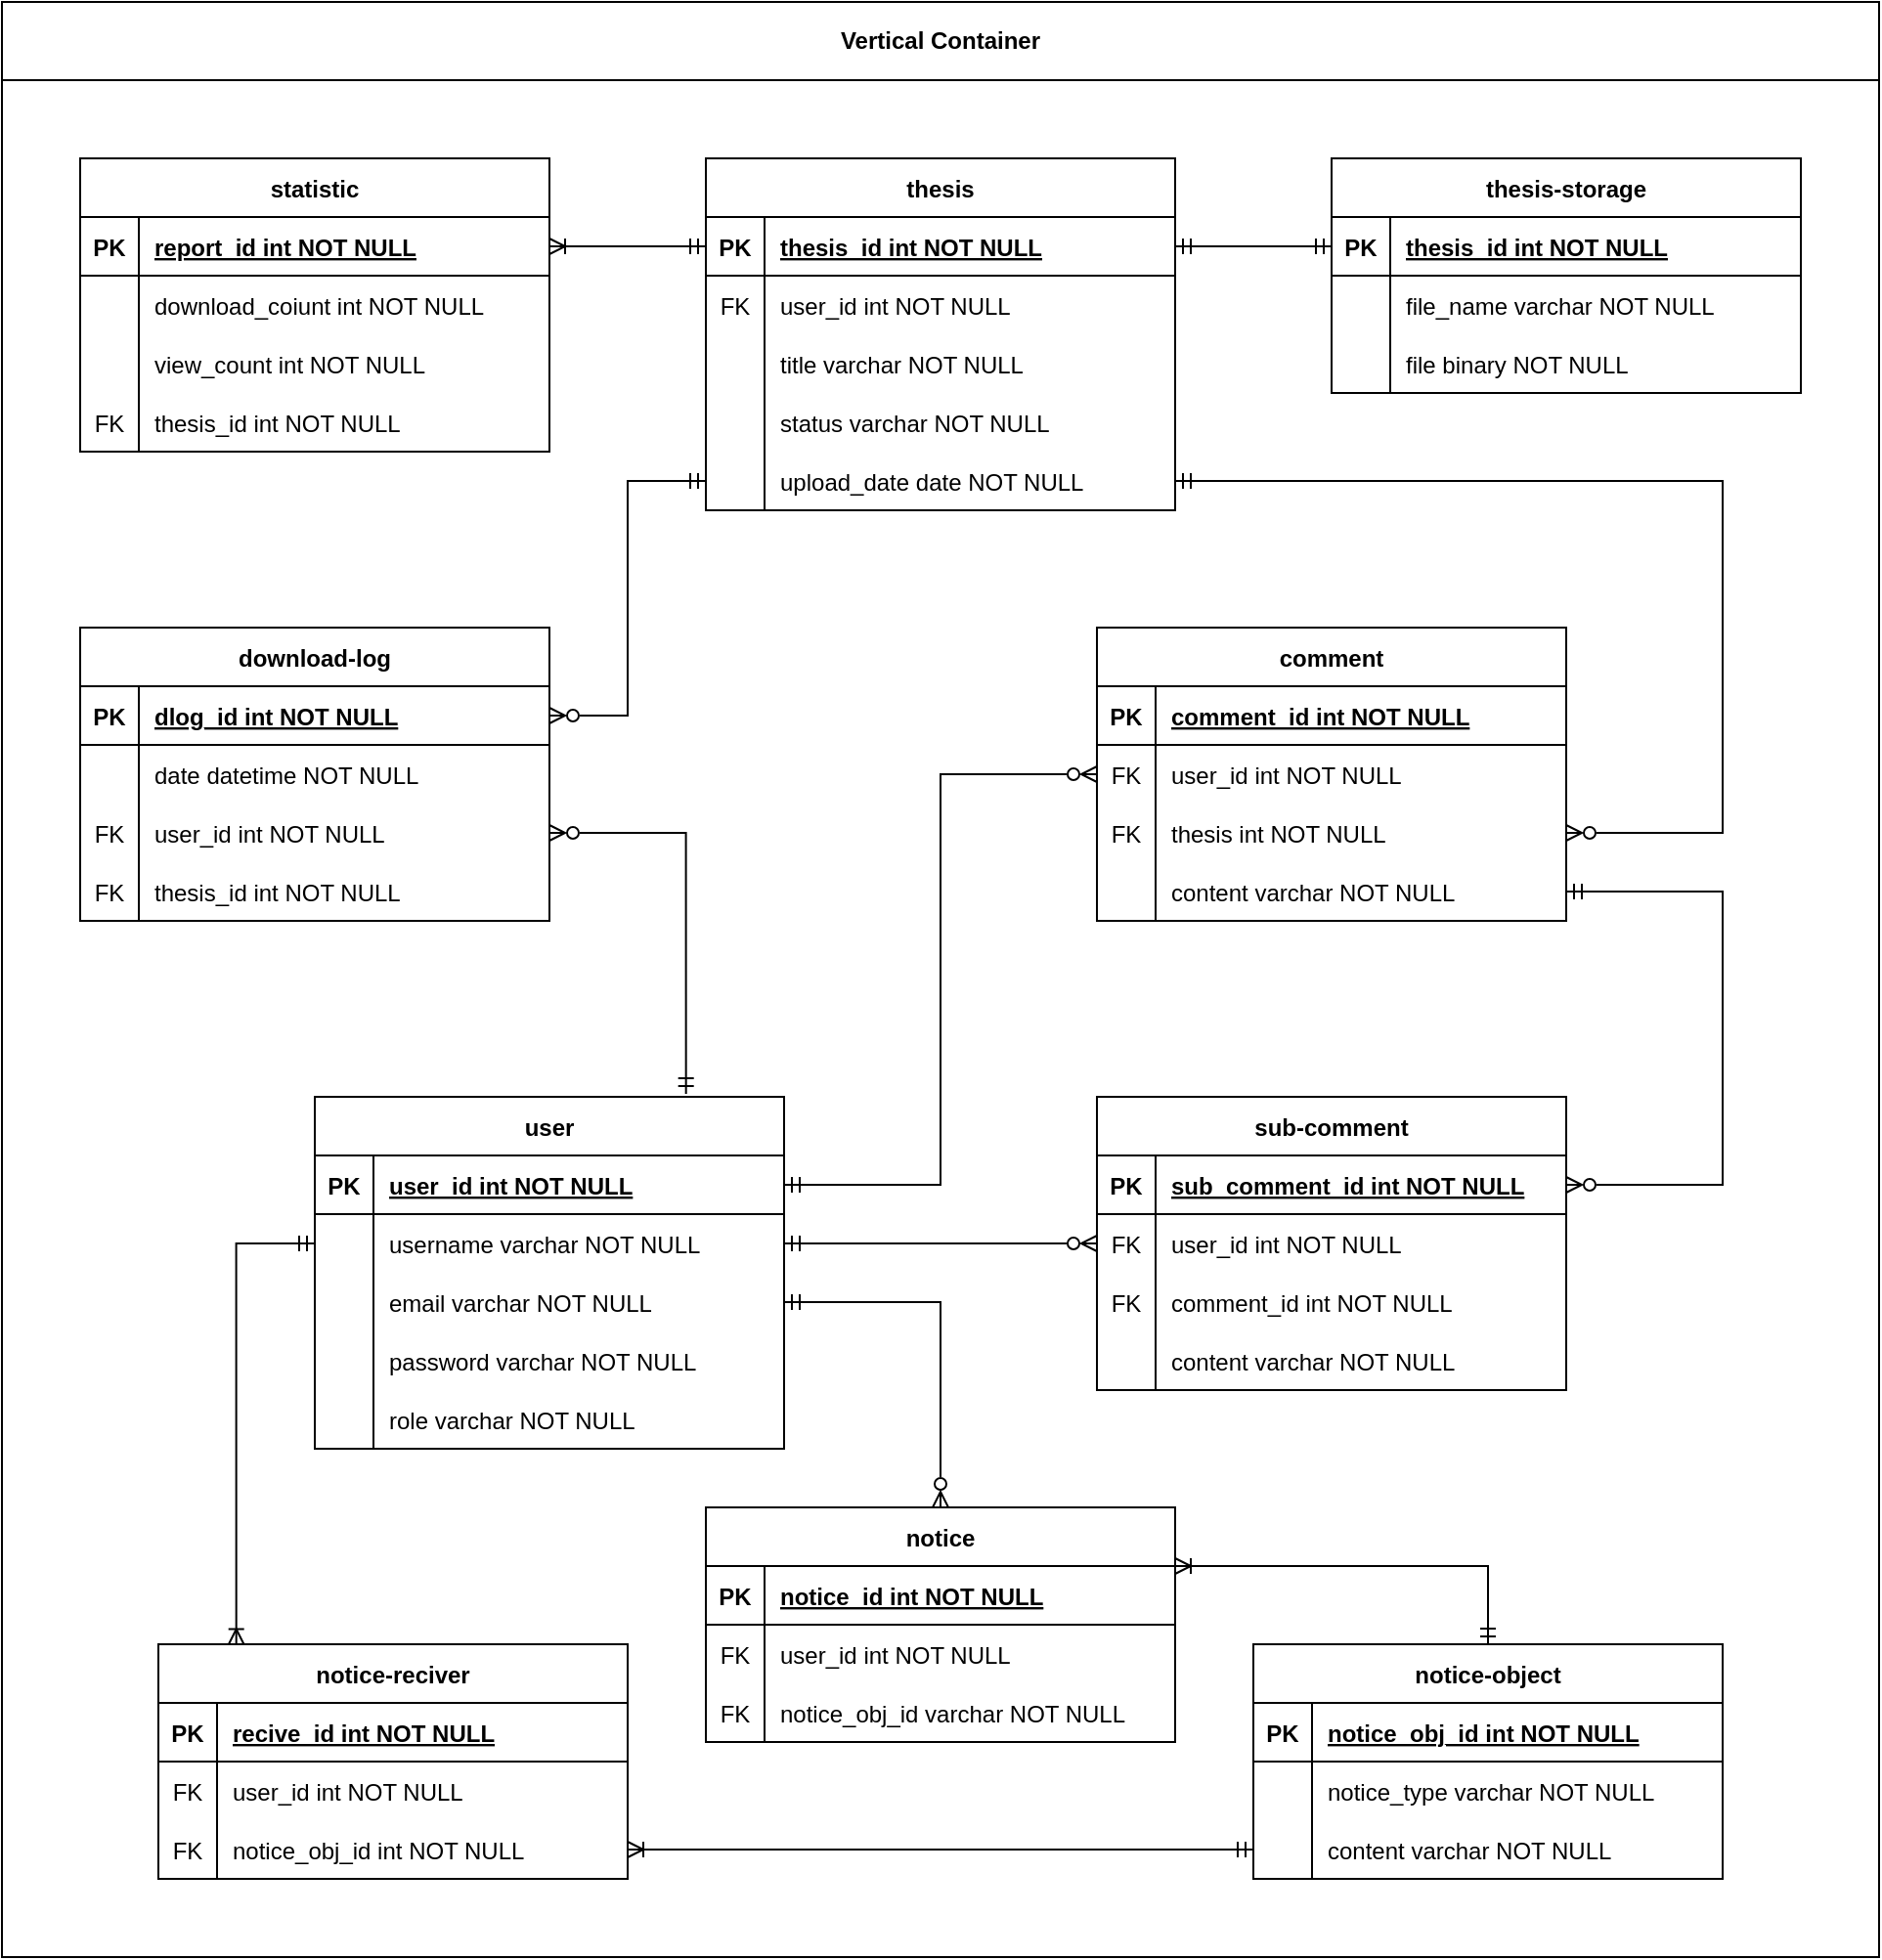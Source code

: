 <mxfile version="28.2.7">
  <diagram id="R2lEEEUBdFMjLlhIrx00" name="Page-1">
    <mxGraphModel dx="1451" dy="671" grid="1" gridSize="10" guides="1" tooltips="1" connect="1" arrows="1" fold="1" page="1" pageScale="1" pageWidth="1169" pageHeight="1654" math="0" shadow="0" extFonts="Permanent Marker^https://fonts.googleapis.com/css?family=Permanent+Marker">
      <root>
        <mxCell id="0" />
        <mxCell id="1" parent="0" />
        <mxCell id="CYHE3dhwyl61IZVsDlgN-144" value="Vertical Container" style="swimlane;whiteSpace=wrap;html=1;startSize=40;" parent="1" vertex="1">
          <mxGeometry x="80" y="40" width="960" height="1000" as="geometry" />
        </mxCell>
        <mxCell id="CYHE3dhwyl61IZVsDlgN-78" value="notice-reciver" style="shape=table;startSize=30;container=1;collapsible=1;childLayout=tableLayout;fixedRows=1;rowLines=0;fontStyle=1;align=center;resizeLast=1;" parent="CYHE3dhwyl61IZVsDlgN-144" vertex="1">
          <mxGeometry x="80.0" y="840" width="240" height="120" as="geometry" />
        </mxCell>
        <mxCell id="CYHE3dhwyl61IZVsDlgN-79" value="" style="shape=partialRectangle;collapsible=0;dropTarget=0;pointerEvents=0;fillColor=none;points=[[0,0.5],[1,0.5]];portConstraint=eastwest;top=0;left=0;right=0;bottom=1;" parent="CYHE3dhwyl61IZVsDlgN-78" vertex="1">
          <mxGeometry y="30" width="240" height="30" as="geometry" />
        </mxCell>
        <mxCell id="CYHE3dhwyl61IZVsDlgN-80" value="PK" style="shape=partialRectangle;overflow=hidden;connectable=0;fillColor=none;top=0;left=0;bottom=0;right=0;fontStyle=1;" parent="CYHE3dhwyl61IZVsDlgN-79" vertex="1">
          <mxGeometry width="30" height="30" as="geometry">
            <mxRectangle width="30" height="30" as="alternateBounds" />
          </mxGeometry>
        </mxCell>
        <mxCell id="CYHE3dhwyl61IZVsDlgN-81" value="recive_id int NOT NULL " style="shape=partialRectangle;overflow=hidden;connectable=0;fillColor=none;top=0;left=0;bottom=0;right=0;align=left;spacingLeft=6;fontStyle=5;" parent="CYHE3dhwyl61IZVsDlgN-79" vertex="1">
          <mxGeometry x="30" width="210" height="30" as="geometry">
            <mxRectangle width="210" height="30" as="alternateBounds" />
          </mxGeometry>
        </mxCell>
        <mxCell id="CYHE3dhwyl61IZVsDlgN-82" value="" style="shape=partialRectangle;collapsible=0;dropTarget=0;pointerEvents=0;fillColor=none;points=[[0,0.5],[1,0.5]];portConstraint=eastwest;top=0;left=0;right=0;bottom=0;" parent="CYHE3dhwyl61IZVsDlgN-78" vertex="1">
          <mxGeometry y="60" width="240" height="30" as="geometry" />
        </mxCell>
        <mxCell id="CYHE3dhwyl61IZVsDlgN-83" value="FK" style="shape=partialRectangle;overflow=hidden;connectable=0;fillColor=none;top=0;left=0;bottom=0;right=0;" parent="CYHE3dhwyl61IZVsDlgN-82" vertex="1">
          <mxGeometry width="30" height="30" as="geometry">
            <mxRectangle width="30" height="30" as="alternateBounds" />
          </mxGeometry>
        </mxCell>
        <mxCell id="CYHE3dhwyl61IZVsDlgN-84" value="user_id int NOT NULL" style="shape=partialRectangle;overflow=hidden;connectable=0;fillColor=none;top=0;left=0;bottom=0;right=0;align=left;spacingLeft=6;" parent="CYHE3dhwyl61IZVsDlgN-82" vertex="1">
          <mxGeometry x="30" width="210" height="30" as="geometry">
            <mxRectangle width="210" height="30" as="alternateBounds" />
          </mxGeometry>
        </mxCell>
        <mxCell id="CYHE3dhwyl61IZVsDlgN-88" value="" style="shape=partialRectangle;collapsible=0;dropTarget=0;pointerEvents=0;fillColor=none;points=[[0,0.5],[1,0.5]];portConstraint=eastwest;top=0;left=0;right=0;bottom=0;" parent="CYHE3dhwyl61IZVsDlgN-78" vertex="1">
          <mxGeometry y="90" width="240" height="30" as="geometry" />
        </mxCell>
        <mxCell id="CYHE3dhwyl61IZVsDlgN-89" value="FK" style="shape=partialRectangle;overflow=hidden;connectable=0;fillColor=none;top=0;left=0;bottom=0;right=0;" parent="CYHE3dhwyl61IZVsDlgN-88" vertex="1">
          <mxGeometry width="30" height="30" as="geometry">
            <mxRectangle width="30" height="30" as="alternateBounds" />
          </mxGeometry>
        </mxCell>
        <mxCell id="CYHE3dhwyl61IZVsDlgN-90" value="notice_obj_id int NOT NULL" style="shape=partialRectangle;overflow=hidden;connectable=0;fillColor=none;top=0;left=0;bottom=0;right=0;align=left;spacingLeft=6;" parent="CYHE3dhwyl61IZVsDlgN-88" vertex="1">
          <mxGeometry x="30" width="210" height="30" as="geometry">
            <mxRectangle width="210" height="30" as="alternateBounds" />
          </mxGeometry>
        </mxCell>
        <mxCell id="CYHE3dhwyl61IZVsDlgN-94" value="notice" style="shape=table;startSize=30;container=1;collapsible=1;childLayout=tableLayout;fixedRows=1;rowLines=0;fontStyle=1;align=center;resizeLast=1;" parent="CYHE3dhwyl61IZVsDlgN-144" vertex="1">
          <mxGeometry x="360" y="770" width="240" height="120" as="geometry" />
        </mxCell>
        <mxCell id="CYHE3dhwyl61IZVsDlgN-95" value="" style="shape=partialRectangle;collapsible=0;dropTarget=0;pointerEvents=0;fillColor=none;points=[[0,0.5],[1,0.5]];portConstraint=eastwest;top=0;left=0;right=0;bottom=1;" parent="CYHE3dhwyl61IZVsDlgN-94" vertex="1">
          <mxGeometry y="30" width="240" height="30" as="geometry" />
        </mxCell>
        <mxCell id="CYHE3dhwyl61IZVsDlgN-96" value="PK" style="shape=partialRectangle;overflow=hidden;connectable=0;fillColor=none;top=0;left=0;bottom=0;right=0;fontStyle=1;" parent="CYHE3dhwyl61IZVsDlgN-95" vertex="1">
          <mxGeometry width="30" height="30" as="geometry">
            <mxRectangle width="30" height="30" as="alternateBounds" />
          </mxGeometry>
        </mxCell>
        <mxCell id="CYHE3dhwyl61IZVsDlgN-97" value="notice_id int NOT NULL " style="shape=partialRectangle;overflow=hidden;connectable=0;fillColor=none;top=0;left=0;bottom=0;right=0;align=left;spacingLeft=6;fontStyle=5;" parent="CYHE3dhwyl61IZVsDlgN-95" vertex="1">
          <mxGeometry x="30" width="210" height="30" as="geometry">
            <mxRectangle width="210" height="30" as="alternateBounds" />
          </mxGeometry>
        </mxCell>
        <mxCell id="CYHE3dhwyl61IZVsDlgN-98" value="" style="shape=partialRectangle;collapsible=0;dropTarget=0;pointerEvents=0;fillColor=none;points=[[0,0.5],[1,0.5]];portConstraint=eastwest;top=0;left=0;right=0;bottom=0;" parent="CYHE3dhwyl61IZVsDlgN-94" vertex="1">
          <mxGeometry y="60" width="240" height="30" as="geometry" />
        </mxCell>
        <mxCell id="CYHE3dhwyl61IZVsDlgN-99" value="FK" style="shape=partialRectangle;overflow=hidden;connectable=0;fillColor=none;top=0;left=0;bottom=0;right=0;" parent="CYHE3dhwyl61IZVsDlgN-98" vertex="1">
          <mxGeometry width="30" height="30" as="geometry">
            <mxRectangle width="30" height="30" as="alternateBounds" />
          </mxGeometry>
        </mxCell>
        <mxCell id="CYHE3dhwyl61IZVsDlgN-100" value="user_id int NOT NULL" style="shape=partialRectangle;overflow=hidden;connectable=0;fillColor=none;top=0;left=0;bottom=0;right=0;align=left;spacingLeft=6;" parent="CYHE3dhwyl61IZVsDlgN-98" vertex="1">
          <mxGeometry x="30" width="210" height="30" as="geometry">
            <mxRectangle width="210" height="30" as="alternateBounds" />
          </mxGeometry>
        </mxCell>
        <mxCell id="CYHE3dhwyl61IZVsDlgN-101" value="" style="shape=partialRectangle;collapsible=0;dropTarget=0;pointerEvents=0;fillColor=none;points=[[0,0.5],[1,0.5]];portConstraint=eastwest;top=0;left=0;right=0;bottom=0;" parent="CYHE3dhwyl61IZVsDlgN-94" vertex="1">
          <mxGeometry y="90" width="240" height="30" as="geometry" />
        </mxCell>
        <mxCell id="CYHE3dhwyl61IZVsDlgN-102" value="FK" style="shape=partialRectangle;overflow=hidden;connectable=0;fillColor=none;top=0;left=0;bottom=0;right=0;" parent="CYHE3dhwyl61IZVsDlgN-101" vertex="1">
          <mxGeometry width="30" height="30" as="geometry">
            <mxRectangle width="30" height="30" as="alternateBounds" />
          </mxGeometry>
        </mxCell>
        <mxCell id="CYHE3dhwyl61IZVsDlgN-103" value="notice_obj_id varchar NOT NULL" style="shape=partialRectangle;overflow=hidden;connectable=0;fillColor=none;top=0;left=0;bottom=0;right=0;align=left;spacingLeft=6;" parent="CYHE3dhwyl61IZVsDlgN-101" vertex="1">
          <mxGeometry x="30" width="210" height="30" as="geometry">
            <mxRectangle width="210" height="30" as="alternateBounds" />
          </mxGeometry>
        </mxCell>
        <mxCell id="CYHE3dhwyl61IZVsDlgN-110" value="notice-object" style="shape=table;startSize=30;container=1;collapsible=1;childLayout=tableLayout;fixedRows=1;rowLines=0;fontStyle=1;align=center;resizeLast=1;" parent="CYHE3dhwyl61IZVsDlgN-144" vertex="1">
          <mxGeometry x="640" y="840" width="240" height="120" as="geometry" />
        </mxCell>
        <mxCell id="CYHE3dhwyl61IZVsDlgN-111" value="" style="shape=partialRectangle;collapsible=0;dropTarget=0;pointerEvents=0;fillColor=none;points=[[0,0.5],[1,0.5]];portConstraint=eastwest;top=0;left=0;right=0;bottom=1;" parent="CYHE3dhwyl61IZVsDlgN-110" vertex="1">
          <mxGeometry y="30" width="240" height="30" as="geometry" />
        </mxCell>
        <mxCell id="CYHE3dhwyl61IZVsDlgN-112" value="PK" style="shape=partialRectangle;overflow=hidden;connectable=0;fillColor=none;top=0;left=0;bottom=0;right=0;fontStyle=1;" parent="CYHE3dhwyl61IZVsDlgN-111" vertex="1">
          <mxGeometry width="30" height="30" as="geometry">
            <mxRectangle width="30" height="30" as="alternateBounds" />
          </mxGeometry>
        </mxCell>
        <mxCell id="CYHE3dhwyl61IZVsDlgN-113" value="notice_obj_id int NOT NULL " style="shape=partialRectangle;overflow=hidden;connectable=0;fillColor=none;top=0;left=0;bottom=0;right=0;align=left;spacingLeft=6;fontStyle=5;" parent="CYHE3dhwyl61IZVsDlgN-111" vertex="1">
          <mxGeometry x="30" width="210" height="30" as="geometry">
            <mxRectangle width="210" height="30" as="alternateBounds" />
          </mxGeometry>
        </mxCell>
        <mxCell id="CYHE3dhwyl61IZVsDlgN-114" value="" style="shape=partialRectangle;collapsible=0;dropTarget=0;pointerEvents=0;fillColor=none;points=[[0,0.5],[1,0.5]];portConstraint=eastwest;top=0;left=0;right=0;bottom=0;" parent="CYHE3dhwyl61IZVsDlgN-110" vertex="1">
          <mxGeometry y="60" width="240" height="30" as="geometry" />
        </mxCell>
        <mxCell id="CYHE3dhwyl61IZVsDlgN-115" value="" style="shape=partialRectangle;overflow=hidden;connectable=0;fillColor=none;top=0;left=0;bottom=0;right=0;" parent="CYHE3dhwyl61IZVsDlgN-114" vertex="1">
          <mxGeometry width="30" height="30" as="geometry">
            <mxRectangle width="30" height="30" as="alternateBounds" />
          </mxGeometry>
        </mxCell>
        <mxCell id="CYHE3dhwyl61IZVsDlgN-116" value="notice_type varchar NOT NULL" style="shape=partialRectangle;overflow=hidden;connectable=0;fillColor=none;top=0;left=0;bottom=0;right=0;align=left;spacingLeft=6;" parent="CYHE3dhwyl61IZVsDlgN-114" vertex="1">
          <mxGeometry x="30" width="210" height="30" as="geometry">
            <mxRectangle width="210" height="30" as="alternateBounds" />
          </mxGeometry>
        </mxCell>
        <mxCell id="CYHE3dhwyl61IZVsDlgN-117" value="" style="shape=partialRectangle;collapsible=0;dropTarget=0;pointerEvents=0;fillColor=none;points=[[0,0.5],[1,0.5]];portConstraint=eastwest;top=0;left=0;right=0;bottom=0;" parent="CYHE3dhwyl61IZVsDlgN-110" vertex="1">
          <mxGeometry y="90" width="240" height="30" as="geometry" />
        </mxCell>
        <mxCell id="CYHE3dhwyl61IZVsDlgN-118" value="" style="shape=partialRectangle;overflow=hidden;connectable=0;fillColor=none;top=0;left=0;bottom=0;right=0;" parent="CYHE3dhwyl61IZVsDlgN-117" vertex="1">
          <mxGeometry width="30" height="30" as="geometry">
            <mxRectangle width="30" height="30" as="alternateBounds" />
          </mxGeometry>
        </mxCell>
        <mxCell id="CYHE3dhwyl61IZVsDlgN-119" value="content varchar NOT NULL" style="shape=partialRectangle;overflow=hidden;connectable=0;fillColor=none;top=0;left=0;bottom=0;right=0;align=left;spacingLeft=6;" parent="CYHE3dhwyl61IZVsDlgN-117" vertex="1">
          <mxGeometry x="30" width="210" height="30" as="geometry">
            <mxRectangle width="210" height="30" as="alternateBounds" />
          </mxGeometry>
        </mxCell>
        <mxCell id="CYHE3dhwyl61IZVsDlgN-180" style="edgeStyle=orthogonalEdgeStyle;rounded=0;orthogonalLoop=1;jettySize=auto;html=1;entryX=1;entryY=0.5;entryDx=0;entryDy=0;exitX=1;exitY=0.5;exitDx=0;exitDy=0;endArrow=ERmandOne;endFill=0;startArrow=ERzeroToMany;startFill=0;" parent="CYHE3dhwyl61IZVsDlgN-144" source="CYHE3dhwyl61IZVsDlgN-128" target="CYHE3dhwyl61IZVsDlgN-27" edge="1">
          <mxGeometry relative="1" as="geometry">
            <Array as="points">
              <mxPoint x="880" y="605" />
              <mxPoint x="880" y="455" />
            </Array>
          </mxGeometry>
        </mxCell>
        <mxCell id="CYHE3dhwyl61IZVsDlgN-127" value="sub-comment" style="shape=table;startSize=30;container=1;collapsible=1;childLayout=tableLayout;fixedRows=1;rowLines=0;fontStyle=1;align=center;resizeLast=1;" parent="CYHE3dhwyl61IZVsDlgN-144" vertex="1">
          <mxGeometry x="560" y="560" width="240" height="150" as="geometry" />
        </mxCell>
        <mxCell id="CYHE3dhwyl61IZVsDlgN-128" value="" style="shape=partialRectangle;collapsible=0;dropTarget=0;pointerEvents=0;fillColor=none;points=[[0,0.5],[1,0.5]];portConstraint=eastwest;top=0;left=0;right=0;bottom=1;" parent="CYHE3dhwyl61IZVsDlgN-127" vertex="1">
          <mxGeometry y="30" width="240" height="30" as="geometry" />
        </mxCell>
        <mxCell id="CYHE3dhwyl61IZVsDlgN-129" value="PK" style="shape=partialRectangle;overflow=hidden;connectable=0;fillColor=none;top=0;left=0;bottom=0;right=0;fontStyle=1;" parent="CYHE3dhwyl61IZVsDlgN-128" vertex="1">
          <mxGeometry width="30" height="30" as="geometry">
            <mxRectangle width="30" height="30" as="alternateBounds" />
          </mxGeometry>
        </mxCell>
        <mxCell id="CYHE3dhwyl61IZVsDlgN-130" value="sub_comment_id int NOT NULL " style="shape=partialRectangle;overflow=hidden;connectable=0;fillColor=none;top=0;left=0;bottom=0;right=0;align=left;spacingLeft=6;fontStyle=5;" parent="CYHE3dhwyl61IZVsDlgN-128" vertex="1">
          <mxGeometry x="30" width="210" height="30" as="geometry">
            <mxRectangle width="210" height="30" as="alternateBounds" />
          </mxGeometry>
        </mxCell>
        <mxCell id="CYHE3dhwyl61IZVsDlgN-131" value="" style="shape=partialRectangle;collapsible=0;dropTarget=0;pointerEvents=0;fillColor=none;points=[[0,0.5],[1,0.5]];portConstraint=eastwest;top=0;left=0;right=0;bottom=0;" parent="CYHE3dhwyl61IZVsDlgN-127" vertex="1">
          <mxGeometry y="60" width="240" height="30" as="geometry" />
        </mxCell>
        <mxCell id="CYHE3dhwyl61IZVsDlgN-132" value="FK" style="shape=partialRectangle;overflow=hidden;connectable=0;fillColor=none;top=0;left=0;bottom=0;right=0;" parent="CYHE3dhwyl61IZVsDlgN-131" vertex="1">
          <mxGeometry width="30" height="30" as="geometry">
            <mxRectangle width="30" height="30" as="alternateBounds" />
          </mxGeometry>
        </mxCell>
        <mxCell id="CYHE3dhwyl61IZVsDlgN-133" value="user_id int NOT NULL" style="shape=partialRectangle;overflow=hidden;connectable=0;fillColor=none;top=0;left=0;bottom=0;right=0;align=left;spacingLeft=6;" parent="CYHE3dhwyl61IZVsDlgN-131" vertex="1">
          <mxGeometry x="30" width="210" height="30" as="geometry">
            <mxRectangle width="210" height="30" as="alternateBounds" />
          </mxGeometry>
        </mxCell>
        <mxCell id="CYHE3dhwyl61IZVsDlgN-134" value="" style="shape=partialRectangle;collapsible=0;dropTarget=0;pointerEvents=0;fillColor=none;points=[[0,0.5],[1,0.5]];portConstraint=eastwest;top=0;left=0;right=0;bottom=0;" parent="CYHE3dhwyl61IZVsDlgN-127" vertex="1">
          <mxGeometry y="90" width="240" height="30" as="geometry" />
        </mxCell>
        <mxCell id="CYHE3dhwyl61IZVsDlgN-135" value="FK" style="shape=partialRectangle;overflow=hidden;connectable=0;fillColor=none;top=0;left=0;bottom=0;right=0;" parent="CYHE3dhwyl61IZVsDlgN-134" vertex="1">
          <mxGeometry width="30" height="30" as="geometry">
            <mxRectangle width="30" height="30" as="alternateBounds" />
          </mxGeometry>
        </mxCell>
        <mxCell id="CYHE3dhwyl61IZVsDlgN-136" value="comment_id int NOT NULL" style="shape=partialRectangle;overflow=hidden;connectable=0;fillColor=none;top=0;left=0;bottom=0;right=0;align=left;spacingLeft=6;" parent="CYHE3dhwyl61IZVsDlgN-134" vertex="1">
          <mxGeometry x="30" width="210" height="30" as="geometry">
            <mxRectangle width="210" height="30" as="alternateBounds" />
          </mxGeometry>
        </mxCell>
        <mxCell id="CYHE3dhwyl61IZVsDlgN-137" value="" style="shape=partialRectangle;collapsible=0;dropTarget=0;pointerEvents=0;fillColor=none;points=[[0,0.5],[1,0.5]];portConstraint=eastwest;top=0;left=0;right=0;bottom=0;" parent="CYHE3dhwyl61IZVsDlgN-127" vertex="1">
          <mxGeometry y="120" width="240" height="30" as="geometry" />
        </mxCell>
        <mxCell id="CYHE3dhwyl61IZVsDlgN-138" value="" style="shape=partialRectangle;overflow=hidden;connectable=0;fillColor=none;top=0;left=0;bottom=0;right=0;" parent="CYHE3dhwyl61IZVsDlgN-137" vertex="1">
          <mxGeometry width="30" height="30" as="geometry">
            <mxRectangle width="30" height="30" as="alternateBounds" />
          </mxGeometry>
        </mxCell>
        <mxCell id="CYHE3dhwyl61IZVsDlgN-139" value="content varchar NOT NULL" style="shape=partialRectangle;overflow=hidden;connectable=0;fillColor=none;top=0;left=0;bottom=0;right=0;align=left;spacingLeft=6;" parent="CYHE3dhwyl61IZVsDlgN-137" vertex="1">
          <mxGeometry x="30" width="210" height="30" as="geometry">
            <mxRectangle width="210" height="30" as="alternateBounds" />
          </mxGeometry>
        </mxCell>
        <mxCell id="CYHE3dhwyl61IZVsDlgN-62" value="user" style="shape=table;startSize=30;container=1;collapsible=1;childLayout=tableLayout;fixedRows=1;rowLines=0;fontStyle=1;align=center;resizeLast=1;" parent="CYHE3dhwyl61IZVsDlgN-144" vertex="1">
          <mxGeometry x="160" y="560" width="240" height="180" as="geometry" />
        </mxCell>
        <mxCell id="CYHE3dhwyl61IZVsDlgN-63" value="" style="shape=partialRectangle;collapsible=0;dropTarget=0;pointerEvents=0;fillColor=none;points=[[0,0.5],[1,0.5]];portConstraint=eastwest;top=0;left=0;right=0;bottom=1;" parent="CYHE3dhwyl61IZVsDlgN-62" vertex="1">
          <mxGeometry y="30" width="240" height="30" as="geometry" />
        </mxCell>
        <mxCell id="CYHE3dhwyl61IZVsDlgN-64" value="PK" style="shape=partialRectangle;overflow=hidden;connectable=0;fillColor=none;top=0;left=0;bottom=0;right=0;fontStyle=1;" parent="CYHE3dhwyl61IZVsDlgN-63" vertex="1">
          <mxGeometry width="30" height="30" as="geometry">
            <mxRectangle width="30" height="30" as="alternateBounds" />
          </mxGeometry>
        </mxCell>
        <mxCell id="CYHE3dhwyl61IZVsDlgN-65" value="user_id int NOT NULL " style="shape=partialRectangle;overflow=hidden;connectable=0;fillColor=none;top=0;left=0;bottom=0;right=0;align=left;spacingLeft=6;fontStyle=5;" parent="CYHE3dhwyl61IZVsDlgN-63" vertex="1">
          <mxGeometry x="30" width="210" height="30" as="geometry">
            <mxRectangle width="210" height="30" as="alternateBounds" />
          </mxGeometry>
        </mxCell>
        <mxCell id="CYHE3dhwyl61IZVsDlgN-66" value="" style="shape=partialRectangle;collapsible=0;dropTarget=0;pointerEvents=0;fillColor=none;points=[[0,0.5],[1,0.5]];portConstraint=eastwest;top=0;left=0;right=0;bottom=0;" parent="CYHE3dhwyl61IZVsDlgN-62" vertex="1">
          <mxGeometry y="60" width="240" height="30" as="geometry" />
        </mxCell>
        <mxCell id="CYHE3dhwyl61IZVsDlgN-67" value="" style="shape=partialRectangle;overflow=hidden;connectable=0;fillColor=none;top=0;left=0;bottom=0;right=0;" parent="CYHE3dhwyl61IZVsDlgN-66" vertex="1">
          <mxGeometry width="30" height="30" as="geometry">
            <mxRectangle width="30" height="30" as="alternateBounds" />
          </mxGeometry>
        </mxCell>
        <mxCell id="CYHE3dhwyl61IZVsDlgN-68" value="username varchar NOT NULL" style="shape=partialRectangle;overflow=hidden;connectable=0;fillColor=none;top=0;left=0;bottom=0;right=0;align=left;spacingLeft=6;" parent="CYHE3dhwyl61IZVsDlgN-66" vertex="1">
          <mxGeometry x="30" width="210" height="30" as="geometry">
            <mxRectangle width="210" height="30" as="alternateBounds" />
          </mxGeometry>
        </mxCell>
        <mxCell id="CYHE3dhwyl61IZVsDlgN-69" value="" style="shape=partialRectangle;collapsible=0;dropTarget=0;pointerEvents=0;fillColor=none;points=[[0,0.5],[1,0.5]];portConstraint=eastwest;top=0;left=0;right=0;bottom=0;" parent="CYHE3dhwyl61IZVsDlgN-62" vertex="1">
          <mxGeometry y="90" width="240" height="30" as="geometry" />
        </mxCell>
        <mxCell id="CYHE3dhwyl61IZVsDlgN-70" value="" style="shape=partialRectangle;overflow=hidden;connectable=0;fillColor=none;top=0;left=0;bottom=0;right=0;" parent="CYHE3dhwyl61IZVsDlgN-69" vertex="1">
          <mxGeometry width="30" height="30" as="geometry">
            <mxRectangle width="30" height="30" as="alternateBounds" />
          </mxGeometry>
        </mxCell>
        <mxCell id="CYHE3dhwyl61IZVsDlgN-71" value="email varchar NOT NULL" style="shape=partialRectangle;overflow=hidden;connectable=0;fillColor=none;top=0;left=0;bottom=0;right=0;align=left;spacingLeft=6;" parent="CYHE3dhwyl61IZVsDlgN-69" vertex="1">
          <mxGeometry x="30" width="210" height="30" as="geometry">
            <mxRectangle width="210" height="30" as="alternateBounds" />
          </mxGeometry>
        </mxCell>
        <mxCell id="CYHE3dhwyl61IZVsDlgN-72" value="" style="shape=partialRectangle;collapsible=0;dropTarget=0;pointerEvents=0;fillColor=none;points=[[0,0.5],[1,0.5]];portConstraint=eastwest;top=0;left=0;right=0;bottom=0;" parent="CYHE3dhwyl61IZVsDlgN-62" vertex="1">
          <mxGeometry y="120" width="240" height="30" as="geometry" />
        </mxCell>
        <mxCell id="CYHE3dhwyl61IZVsDlgN-73" value="" style="shape=partialRectangle;overflow=hidden;connectable=0;fillColor=none;top=0;left=0;bottom=0;right=0;" parent="CYHE3dhwyl61IZVsDlgN-72" vertex="1">
          <mxGeometry width="30" height="30" as="geometry">
            <mxRectangle width="30" height="30" as="alternateBounds" />
          </mxGeometry>
        </mxCell>
        <mxCell id="CYHE3dhwyl61IZVsDlgN-74" value="password varchar NOT NULL" style="shape=partialRectangle;overflow=hidden;connectable=0;fillColor=none;top=0;left=0;bottom=0;right=0;align=left;spacingLeft=6;" parent="CYHE3dhwyl61IZVsDlgN-72" vertex="1">
          <mxGeometry x="30" width="210" height="30" as="geometry">
            <mxRectangle width="210" height="30" as="alternateBounds" />
          </mxGeometry>
        </mxCell>
        <mxCell id="CYHE3dhwyl61IZVsDlgN-75" value="" style="shape=partialRectangle;collapsible=0;dropTarget=0;pointerEvents=0;fillColor=none;points=[[0,0.5],[1,0.5]];portConstraint=eastwest;top=0;left=0;right=0;bottom=0;" parent="CYHE3dhwyl61IZVsDlgN-62" vertex="1">
          <mxGeometry y="150" width="240" height="30" as="geometry" />
        </mxCell>
        <mxCell id="CYHE3dhwyl61IZVsDlgN-76" value="" style="shape=partialRectangle;overflow=hidden;connectable=0;fillColor=none;top=0;left=0;bottom=0;right=0;" parent="CYHE3dhwyl61IZVsDlgN-75" vertex="1">
          <mxGeometry width="30" height="30" as="geometry">
            <mxRectangle width="30" height="30" as="alternateBounds" />
          </mxGeometry>
        </mxCell>
        <mxCell id="CYHE3dhwyl61IZVsDlgN-77" value="role varchar NOT NULL" style="shape=partialRectangle;overflow=hidden;connectable=0;fillColor=none;top=0;left=0;bottom=0;right=0;align=left;spacingLeft=6;" parent="CYHE3dhwyl61IZVsDlgN-75" vertex="1">
          <mxGeometry x="30" width="210" height="30" as="geometry">
            <mxRectangle width="210" height="30" as="alternateBounds" />
          </mxGeometry>
        </mxCell>
        <mxCell id="C-vyLk0tnHw3VtMMgP7b-23" value="statistic" style="shape=table;startSize=30;container=1;collapsible=1;childLayout=tableLayout;fixedRows=1;rowLines=0;fontStyle=1;align=center;resizeLast=1;" parent="CYHE3dhwyl61IZVsDlgN-144" vertex="1">
          <mxGeometry x="40.0" y="80" width="240" height="150" as="geometry" />
        </mxCell>
        <mxCell id="C-vyLk0tnHw3VtMMgP7b-24" value="" style="shape=partialRectangle;collapsible=0;dropTarget=0;pointerEvents=0;fillColor=none;points=[[0,0.5],[1,0.5]];portConstraint=eastwest;top=0;left=0;right=0;bottom=1;" parent="C-vyLk0tnHw3VtMMgP7b-23" vertex="1">
          <mxGeometry y="30" width="240" height="30" as="geometry" />
        </mxCell>
        <mxCell id="C-vyLk0tnHw3VtMMgP7b-25" value="PK" style="shape=partialRectangle;overflow=hidden;connectable=0;fillColor=none;top=0;left=0;bottom=0;right=0;fontStyle=1;" parent="C-vyLk0tnHw3VtMMgP7b-24" vertex="1">
          <mxGeometry width="30" height="30" as="geometry">
            <mxRectangle width="30" height="30" as="alternateBounds" />
          </mxGeometry>
        </mxCell>
        <mxCell id="C-vyLk0tnHw3VtMMgP7b-26" value="report_id int NOT NULL " style="shape=partialRectangle;overflow=hidden;connectable=0;fillColor=none;top=0;left=0;bottom=0;right=0;align=left;spacingLeft=6;fontStyle=5;" parent="C-vyLk0tnHw3VtMMgP7b-24" vertex="1">
          <mxGeometry x="30" width="210" height="30" as="geometry">
            <mxRectangle width="210" height="30" as="alternateBounds" />
          </mxGeometry>
        </mxCell>
        <mxCell id="C-vyLk0tnHw3VtMMgP7b-27" value="" style="shape=partialRectangle;collapsible=0;dropTarget=0;pointerEvents=0;fillColor=none;points=[[0,0.5],[1,0.5]];portConstraint=eastwest;top=0;left=0;right=0;bottom=0;" parent="C-vyLk0tnHw3VtMMgP7b-23" vertex="1">
          <mxGeometry y="60" width="240" height="30" as="geometry" />
        </mxCell>
        <mxCell id="C-vyLk0tnHw3VtMMgP7b-28" value="" style="shape=partialRectangle;overflow=hidden;connectable=0;fillColor=none;top=0;left=0;bottom=0;right=0;" parent="C-vyLk0tnHw3VtMMgP7b-27" vertex="1">
          <mxGeometry width="30" height="30" as="geometry">
            <mxRectangle width="30" height="30" as="alternateBounds" />
          </mxGeometry>
        </mxCell>
        <mxCell id="C-vyLk0tnHw3VtMMgP7b-29" value="download_coiunt int NOT NULL" style="shape=partialRectangle;overflow=hidden;connectable=0;fillColor=none;top=0;left=0;bottom=0;right=0;align=left;spacingLeft=6;" parent="C-vyLk0tnHw3VtMMgP7b-27" vertex="1">
          <mxGeometry x="30" width="210" height="30" as="geometry">
            <mxRectangle width="210" height="30" as="alternateBounds" />
          </mxGeometry>
        </mxCell>
        <mxCell id="CYHE3dhwyl61IZVsDlgN-1" value="" style="shape=partialRectangle;collapsible=0;dropTarget=0;pointerEvents=0;fillColor=none;points=[[0,0.5],[1,0.5]];portConstraint=eastwest;top=0;left=0;right=0;bottom=0;" parent="C-vyLk0tnHw3VtMMgP7b-23" vertex="1">
          <mxGeometry y="90" width="240" height="30" as="geometry" />
        </mxCell>
        <mxCell id="CYHE3dhwyl61IZVsDlgN-2" value="" style="shape=partialRectangle;overflow=hidden;connectable=0;fillColor=none;top=0;left=0;bottom=0;right=0;" parent="CYHE3dhwyl61IZVsDlgN-1" vertex="1">
          <mxGeometry width="30" height="30" as="geometry">
            <mxRectangle width="30" height="30" as="alternateBounds" />
          </mxGeometry>
        </mxCell>
        <mxCell id="CYHE3dhwyl61IZVsDlgN-3" value="view_count int NOT NULL" style="shape=partialRectangle;overflow=hidden;connectable=0;fillColor=none;top=0;left=0;bottom=0;right=0;align=left;spacingLeft=6;" parent="CYHE3dhwyl61IZVsDlgN-1" vertex="1">
          <mxGeometry x="30" width="210" height="30" as="geometry">
            <mxRectangle width="210" height="30" as="alternateBounds" />
          </mxGeometry>
        </mxCell>
        <mxCell id="CYHE3dhwyl61IZVsDlgN-5" value="" style="shape=partialRectangle;collapsible=0;dropTarget=0;pointerEvents=0;fillColor=none;points=[[0,0.5],[1,0.5]];portConstraint=eastwest;top=0;left=0;right=0;bottom=0;" parent="C-vyLk0tnHw3VtMMgP7b-23" vertex="1">
          <mxGeometry y="120" width="240" height="30" as="geometry" />
        </mxCell>
        <mxCell id="CYHE3dhwyl61IZVsDlgN-6" value="FK" style="shape=partialRectangle;overflow=hidden;connectable=0;fillColor=none;top=0;left=0;bottom=0;right=0;" parent="CYHE3dhwyl61IZVsDlgN-5" vertex="1">
          <mxGeometry width="30" height="30" as="geometry">
            <mxRectangle width="30" height="30" as="alternateBounds" />
          </mxGeometry>
        </mxCell>
        <mxCell id="CYHE3dhwyl61IZVsDlgN-7" value="thesis_id int NOT NULL" style="shape=partialRectangle;overflow=hidden;connectable=0;fillColor=none;top=0;left=0;bottom=0;right=0;align=left;spacingLeft=6;" parent="CYHE3dhwyl61IZVsDlgN-5" vertex="1">
          <mxGeometry x="30" width="210" height="30" as="geometry">
            <mxRectangle width="210" height="30" as="alternateBounds" />
          </mxGeometry>
        </mxCell>
        <mxCell id="CYHE3dhwyl61IZVsDlgN-14" value="comment" style="shape=table;startSize=30;container=1;collapsible=1;childLayout=tableLayout;fixedRows=1;rowLines=0;fontStyle=1;align=center;resizeLast=1;" parent="CYHE3dhwyl61IZVsDlgN-144" vertex="1">
          <mxGeometry x="560" y="320" width="240" height="150" as="geometry" />
        </mxCell>
        <mxCell id="CYHE3dhwyl61IZVsDlgN-15" value="" style="shape=partialRectangle;collapsible=0;dropTarget=0;pointerEvents=0;fillColor=none;points=[[0,0.5],[1,0.5]];portConstraint=eastwest;top=0;left=0;right=0;bottom=1;" parent="CYHE3dhwyl61IZVsDlgN-14" vertex="1">
          <mxGeometry y="30" width="240" height="30" as="geometry" />
        </mxCell>
        <mxCell id="CYHE3dhwyl61IZVsDlgN-16" value="PK" style="shape=partialRectangle;overflow=hidden;connectable=0;fillColor=none;top=0;left=0;bottom=0;right=0;fontStyle=1;" parent="CYHE3dhwyl61IZVsDlgN-15" vertex="1">
          <mxGeometry width="30" height="30" as="geometry">
            <mxRectangle width="30" height="30" as="alternateBounds" />
          </mxGeometry>
        </mxCell>
        <mxCell id="CYHE3dhwyl61IZVsDlgN-17" value="comment_id int NOT NULL " style="shape=partialRectangle;overflow=hidden;connectable=0;fillColor=none;top=0;left=0;bottom=0;right=0;align=left;spacingLeft=6;fontStyle=5;" parent="CYHE3dhwyl61IZVsDlgN-15" vertex="1">
          <mxGeometry x="30" width="210" height="30" as="geometry">
            <mxRectangle width="210" height="30" as="alternateBounds" />
          </mxGeometry>
        </mxCell>
        <mxCell id="CYHE3dhwyl61IZVsDlgN-18" value="" style="shape=partialRectangle;collapsible=0;dropTarget=0;pointerEvents=0;fillColor=none;points=[[0,0.5],[1,0.5]];portConstraint=eastwest;top=0;left=0;right=0;bottom=0;" parent="CYHE3dhwyl61IZVsDlgN-14" vertex="1">
          <mxGeometry y="60" width="240" height="30" as="geometry" />
        </mxCell>
        <mxCell id="CYHE3dhwyl61IZVsDlgN-19" value="FK" style="shape=partialRectangle;overflow=hidden;connectable=0;fillColor=none;top=0;left=0;bottom=0;right=0;" parent="CYHE3dhwyl61IZVsDlgN-18" vertex="1">
          <mxGeometry width="30" height="30" as="geometry">
            <mxRectangle width="30" height="30" as="alternateBounds" />
          </mxGeometry>
        </mxCell>
        <mxCell id="CYHE3dhwyl61IZVsDlgN-20" value="user_id int NOT NULL" style="shape=partialRectangle;overflow=hidden;connectable=0;fillColor=none;top=0;left=0;bottom=0;right=0;align=left;spacingLeft=6;" parent="CYHE3dhwyl61IZVsDlgN-18" vertex="1">
          <mxGeometry x="30" width="210" height="30" as="geometry">
            <mxRectangle width="210" height="30" as="alternateBounds" />
          </mxGeometry>
        </mxCell>
        <mxCell id="CYHE3dhwyl61IZVsDlgN-21" value="" style="shape=partialRectangle;collapsible=0;dropTarget=0;pointerEvents=0;fillColor=none;points=[[0,0.5],[1,0.5]];portConstraint=eastwest;top=0;left=0;right=0;bottom=0;" parent="CYHE3dhwyl61IZVsDlgN-14" vertex="1">
          <mxGeometry y="90" width="240" height="30" as="geometry" />
        </mxCell>
        <mxCell id="CYHE3dhwyl61IZVsDlgN-22" value="FK" style="shape=partialRectangle;overflow=hidden;connectable=0;fillColor=none;top=0;left=0;bottom=0;right=0;" parent="CYHE3dhwyl61IZVsDlgN-21" vertex="1">
          <mxGeometry width="30" height="30" as="geometry">
            <mxRectangle width="30" height="30" as="alternateBounds" />
          </mxGeometry>
        </mxCell>
        <mxCell id="CYHE3dhwyl61IZVsDlgN-23" value="thesis int NOT NULL" style="shape=partialRectangle;overflow=hidden;connectable=0;fillColor=none;top=0;left=0;bottom=0;right=0;align=left;spacingLeft=6;" parent="CYHE3dhwyl61IZVsDlgN-21" vertex="1">
          <mxGeometry x="30" width="210" height="30" as="geometry">
            <mxRectangle width="210" height="30" as="alternateBounds" />
          </mxGeometry>
        </mxCell>
        <mxCell id="CYHE3dhwyl61IZVsDlgN-27" value="" style="shape=partialRectangle;collapsible=0;dropTarget=0;pointerEvents=0;fillColor=none;points=[[0,0.5],[1,0.5]];portConstraint=eastwest;top=0;left=0;right=0;bottom=0;" parent="CYHE3dhwyl61IZVsDlgN-14" vertex="1">
          <mxGeometry y="120" width="240" height="30" as="geometry" />
        </mxCell>
        <mxCell id="CYHE3dhwyl61IZVsDlgN-28" value="" style="shape=partialRectangle;overflow=hidden;connectable=0;fillColor=none;top=0;left=0;bottom=0;right=0;" parent="CYHE3dhwyl61IZVsDlgN-27" vertex="1">
          <mxGeometry width="30" height="30" as="geometry">
            <mxRectangle width="30" height="30" as="alternateBounds" />
          </mxGeometry>
        </mxCell>
        <mxCell id="CYHE3dhwyl61IZVsDlgN-29" value="content varchar NOT NULL" style="shape=partialRectangle;overflow=hidden;connectable=0;fillColor=none;top=0;left=0;bottom=0;right=0;align=left;spacingLeft=6;" parent="CYHE3dhwyl61IZVsDlgN-27" vertex="1">
          <mxGeometry x="30" width="210" height="30" as="geometry">
            <mxRectangle width="210" height="30" as="alternateBounds" />
          </mxGeometry>
        </mxCell>
        <mxCell id="CYHE3dhwyl61IZVsDlgN-179" style="edgeStyle=orthogonalEdgeStyle;rounded=0;orthogonalLoop=1;jettySize=auto;html=1;entryX=1;entryY=0.5;entryDx=0;entryDy=0;exitX=0;exitY=0.5;exitDx=0;exitDy=0;endArrow=ERzeroToMany;endFill=0;startArrow=ERmandOne;startFill=0;" parent="CYHE3dhwyl61IZVsDlgN-144" source="CYHE3dhwyl61IZVsDlgN-11" target="CYHE3dhwyl61IZVsDlgN-34" edge="1">
          <mxGeometry relative="1" as="geometry" />
        </mxCell>
        <mxCell id="C-vyLk0tnHw3VtMMgP7b-2" value="thesis" style="shape=table;startSize=30;container=1;collapsible=1;childLayout=tableLayout;fixedRows=1;rowLines=0;fontStyle=1;align=center;resizeLast=1;" parent="CYHE3dhwyl61IZVsDlgN-144" vertex="1">
          <mxGeometry x="360" y="80" width="240" height="180" as="geometry" />
        </mxCell>
        <mxCell id="C-vyLk0tnHw3VtMMgP7b-3" value="" style="shape=partialRectangle;collapsible=0;dropTarget=0;pointerEvents=0;fillColor=none;points=[[0,0.5],[1,0.5]];portConstraint=eastwest;top=0;left=0;right=0;bottom=1;" parent="C-vyLk0tnHw3VtMMgP7b-2" vertex="1">
          <mxGeometry y="30" width="240" height="30" as="geometry" />
        </mxCell>
        <mxCell id="C-vyLk0tnHw3VtMMgP7b-4" value="PK" style="shape=partialRectangle;overflow=hidden;connectable=0;fillColor=none;top=0;left=0;bottom=0;right=0;fontStyle=1;" parent="C-vyLk0tnHw3VtMMgP7b-3" vertex="1">
          <mxGeometry width="30" height="30" as="geometry">
            <mxRectangle width="30" height="30" as="alternateBounds" />
          </mxGeometry>
        </mxCell>
        <mxCell id="C-vyLk0tnHw3VtMMgP7b-5" value="thesis_id int NOT NULL " style="shape=partialRectangle;overflow=hidden;connectable=0;fillColor=none;top=0;left=0;bottom=0;right=0;align=left;spacingLeft=6;fontStyle=5;" parent="C-vyLk0tnHw3VtMMgP7b-3" vertex="1">
          <mxGeometry x="30" width="210" height="30" as="geometry">
            <mxRectangle width="210" height="30" as="alternateBounds" />
          </mxGeometry>
        </mxCell>
        <mxCell id="C-vyLk0tnHw3VtMMgP7b-6" value="" style="shape=partialRectangle;collapsible=0;dropTarget=0;pointerEvents=0;fillColor=none;points=[[0,0.5],[1,0.5]];portConstraint=eastwest;top=0;left=0;right=0;bottom=0;" parent="C-vyLk0tnHw3VtMMgP7b-2" vertex="1">
          <mxGeometry y="60" width="240" height="30" as="geometry" />
        </mxCell>
        <mxCell id="C-vyLk0tnHw3VtMMgP7b-7" value="FK" style="shape=partialRectangle;overflow=hidden;connectable=0;fillColor=none;top=0;left=0;bottom=0;right=0;" parent="C-vyLk0tnHw3VtMMgP7b-6" vertex="1">
          <mxGeometry width="30" height="30" as="geometry">
            <mxRectangle width="30" height="30" as="alternateBounds" />
          </mxGeometry>
        </mxCell>
        <mxCell id="C-vyLk0tnHw3VtMMgP7b-8" value="user_id int NOT NULL" style="shape=partialRectangle;overflow=hidden;connectable=0;fillColor=none;top=0;left=0;bottom=0;right=0;align=left;spacingLeft=6;" parent="C-vyLk0tnHw3VtMMgP7b-6" vertex="1">
          <mxGeometry x="30" width="210" height="30" as="geometry">
            <mxRectangle width="210" height="30" as="alternateBounds" />
          </mxGeometry>
        </mxCell>
        <mxCell id="C-vyLk0tnHw3VtMMgP7b-9" value="" style="shape=partialRectangle;collapsible=0;dropTarget=0;pointerEvents=0;fillColor=none;points=[[0,0.5],[1,0.5]];portConstraint=eastwest;top=0;left=0;right=0;bottom=0;" parent="C-vyLk0tnHw3VtMMgP7b-2" vertex="1">
          <mxGeometry y="90" width="240" height="30" as="geometry" />
        </mxCell>
        <mxCell id="C-vyLk0tnHw3VtMMgP7b-10" value="" style="shape=partialRectangle;overflow=hidden;connectable=0;fillColor=none;top=0;left=0;bottom=0;right=0;" parent="C-vyLk0tnHw3VtMMgP7b-9" vertex="1">
          <mxGeometry width="30" height="30" as="geometry">
            <mxRectangle width="30" height="30" as="alternateBounds" />
          </mxGeometry>
        </mxCell>
        <mxCell id="C-vyLk0tnHw3VtMMgP7b-11" value="title varchar NOT NULL" style="shape=partialRectangle;overflow=hidden;connectable=0;fillColor=none;top=0;left=0;bottom=0;right=0;align=left;spacingLeft=6;" parent="C-vyLk0tnHw3VtMMgP7b-9" vertex="1">
          <mxGeometry x="30" width="210" height="30" as="geometry">
            <mxRectangle width="210" height="30" as="alternateBounds" />
          </mxGeometry>
        </mxCell>
        <mxCell id="CYHE3dhwyl61IZVsDlgN-8" value="" style="shape=partialRectangle;collapsible=0;dropTarget=0;pointerEvents=0;fillColor=none;points=[[0,0.5],[1,0.5]];portConstraint=eastwest;top=0;left=0;right=0;bottom=0;" parent="C-vyLk0tnHw3VtMMgP7b-2" vertex="1">
          <mxGeometry y="120" width="240" height="30" as="geometry" />
        </mxCell>
        <mxCell id="CYHE3dhwyl61IZVsDlgN-9" value="" style="shape=partialRectangle;overflow=hidden;connectable=0;fillColor=none;top=0;left=0;bottom=0;right=0;" parent="CYHE3dhwyl61IZVsDlgN-8" vertex="1">
          <mxGeometry width="30" height="30" as="geometry">
            <mxRectangle width="30" height="30" as="alternateBounds" />
          </mxGeometry>
        </mxCell>
        <mxCell id="CYHE3dhwyl61IZVsDlgN-10" value="status varchar NOT NULL" style="shape=partialRectangle;overflow=hidden;connectable=0;fillColor=none;top=0;left=0;bottom=0;right=0;align=left;spacingLeft=6;" parent="CYHE3dhwyl61IZVsDlgN-8" vertex="1">
          <mxGeometry x="30" width="210" height="30" as="geometry">
            <mxRectangle width="210" height="30" as="alternateBounds" />
          </mxGeometry>
        </mxCell>
        <mxCell id="CYHE3dhwyl61IZVsDlgN-11" value="" style="shape=partialRectangle;collapsible=0;dropTarget=0;pointerEvents=0;fillColor=none;points=[[0,0.5],[1,0.5]];portConstraint=eastwest;top=0;left=0;right=0;bottom=0;" parent="C-vyLk0tnHw3VtMMgP7b-2" vertex="1">
          <mxGeometry y="150" width="240" height="30" as="geometry" />
        </mxCell>
        <mxCell id="CYHE3dhwyl61IZVsDlgN-12" value="" style="shape=partialRectangle;overflow=hidden;connectable=0;fillColor=none;top=0;left=0;bottom=0;right=0;" parent="CYHE3dhwyl61IZVsDlgN-11" vertex="1">
          <mxGeometry width="30" height="30" as="geometry">
            <mxRectangle width="30" height="30" as="alternateBounds" />
          </mxGeometry>
        </mxCell>
        <mxCell id="CYHE3dhwyl61IZVsDlgN-13" value="upload_date date NOT NULL" style="shape=partialRectangle;overflow=hidden;connectable=0;fillColor=none;top=0;left=0;bottom=0;right=0;align=left;spacingLeft=6;" parent="CYHE3dhwyl61IZVsDlgN-11" vertex="1">
          <mxGeometry x="30" width="210" height="30" as="geometry">
            <mxRectangle width="210" height="30" as="alternateBounds" />
          </mxGeometry>
        </mxCell>
        <mxCell id="C-vyLk0tnHw3VtMMgP7b-1" value="" style="edgeStyle=orthogonalEdgeStyle;endArrow=ERmandOne;startArrow=ERoneToMany;endFill=0;startFill=0;entryX=0;entryY=0.5;entryDx=0;entryDy=0;" parent="CYHE3dhwyl61IZVsDlgN-144" source="C-vyLk0tnHw3VtMMgP7b-24" target="C-vyLk0tnHw3VtMMgP7b-3" edge="1">
          <mxGeometry width="100" height="100" relative="1" as="geometry">
            <mxPoint x="380" y="720" as="sourcePoint" />
            <mxPoint x="480.0" y="620" as="targetPoint" />
          </mxGeometry>
        </mxCell>
        <mxCell id="CYHE3dhwyl61IZVsDlgN-33" value="download-log" style="shape=table;startSize=30;container=1;collapsible=1;childLayout=tableLayout;fixedRows=1;rowLines=0;fontStyle=1;align=center;resizeLast=1;" parent="CYHE3dhwyl61IZVsDlgN-144" vertex="1">
          <mxGeometry x="40" y="320" width="240" height="150" as="geometry" />
        </mxCell>
        <mxCell id="CYHE3dhwyl61IZVsDlgN-34" value="" style="shape=partialRectangle;collapsible=0;dropTarget=0;pointerEvents=0;fillColor=none;points=[[0,0.5],[1,0.5]];portConstraint=eastwest;top=0;left=0;right=0;bottom=1;" parent="CYHE3dhwyl61IZVsDlgN-33" vertex="1">
          <mxGeometry y="30" width="240" height="30" as="geometry" />
        </mxCell>
        <mxCell id="CYHE3dhwyl61IZVsDlgN-35" value="PK" style="shape=partialRectangle;overflow=hidden;connectable=0;fillColor=none;top=0;left=0;bottom=0;right=0;fontStyle=1;" parent="CYHE3dhwyl61IZVsDlgN-34" vertex="1">
          <mxGeometry width="30" height="30" as="geometry">
            <mxRectangle width="30" height="30" as="alternateBounds" />
          </mxGeometry>
        </mxCell>
        <mxCell id="CYHE3dhwyl61IZVsDlgN-36" value="dlog_id int NOT NULL " style="shape=partialRectangle;overflow=hidden;connectable=0;fillColor=none;top=0;left=0;bottom=0;right=0;align=left;spacingLeft=6;fontStyle=5;" parent="CYHE3dhwyl61IZVsDlgN-34" vertex="1">
          <mxGeometry x="30" width="210" height="30" as="geometry">
            <mxRectangle width="210" height="30" as="alternateBounds" />
          </mxGeometry>
        </mxCell>
        <mxCell id="CYHE3dhwyl61IZVsDlgN-37" value="" style="shape=partialRectangle;collapsible=0;dropTarget=0;pointerEvents=0;fillColor=none;points=[[0,0.5],[1,0.5]];portConstraint=eastwest;top=0;left=0;right=0;bottom=0;" parent="CYHE3dhwyl61IZVsDlgN-33" vertex="1">
          <mxGeometry y="60" width="240" height="30" as="geometry" />
        </mxCell>
        <mxCell id="CYHE3dhwyl61IZVsDlgN-38" value="" style="shape=partialRectangle;overflow=hidden;connectable=0;fillColor=none;top=0;left=0;bottom=0;right=0;" parent="CYHE3dhwyl61IZVsDlgN-37" vertex="1">
          <mxGeometry width="30" height="30" as="geometry">
            <mxRectangle width="30" height="30" as="alternateBounds" />
          </mxGeometry>
        </mxCell>
        <mxCell id="CYHE3dhwyl61IZVsDlgN-39" value="date datetime NOT NULL" style="shape=partialRectangle;overflow=hidden;connectable=0;fillColor=none;top=0;left=0;bottom=0;right=0;align=left;spacingLeft=6;" parent="CYHE3dhwyl61IZVsDlgN-37" vertex="1">
          <mxGeometry x="30" width="210" height="30" as="geometry">
            <mxRectangle width="210" height="30" as="alternateBounds" />
          </mxGeometry>
        </mxCell>
        <mxCell id="CYHE3dhwyl61IZVsDlgN-40" value="" style="shape=partialRectangle;collapsible=0;dropTarget=0;pointerEvents=0;fillColor=none;points=[[0,0.5],[1,0.5]];portConstraint=eastwest;top=0;left=0;right=0;bottom=0;" parent="CYHE3dhwyl61IZVsDlgN-33" vertex="1">
          <mxGeometry y="90" width="240" height="30" as="geometry" />
        </mxCell>
        <mxCell id="CYHE3dhwyl61IZVsDlgN-41" value="FK" style="shape=partialRectangle;overflow=hidden;connectable=0;fillColor=none;top=0;left=0;bottom=0;right=0;" parent="CYHE3dhwyl61IZVsDlgN-40" vertex="1">
          <mxGeometry width="30" height="30" as="geometry">
            <mxRectangle width="30" height="30" as="alternateBounds" />
          </mxGeometry>
        </mxCell>
        <mxCell id="CYHE3dhwyl61IZVsDlgN-42" value="user_id int NOT NULL" style="shape=partialRectangle;overflow=hidden;connectable=0;fillColor=none;top=0;left=0;bottom=0;right=0;align=left;spacingLeft=6;" parent="CYHE3dhwyl61IZVsDlgN-40" vertex="1">
          <mxGeometry x="30" width="210" height="30" as="geometry">
            <mxRectangle width="210" height="30" as="alternateBounds" />
          </mxGeometry>
        </mxCell>
        <mxCell id="CYHE3dhwyl61IZVsDlgN-43" value="" style="shape=partialRectangle;collapsible=0;dropTarget=0;pointerEvents=0;fillColor=none;points=[[0,0.5],[1,0.5]];portConstraint=eastwest;top=0;left=0;right=0;bottom=0;" parent="CYHE3dhwyl61IZVsDlgN-33" vertex="1">
          <mxGeometry y="120" width="240" height="30" as="geometry" />
        </mxCell>
        <mxCell id="CYHE3dhwyl61IZVsDlgN-44" value="FK" style="shape=partialRectangle;overflow=hidden;connectable=0;fillColor=none;top=0;left=0;bottom=0;right=0;" parent="CYHE3dhwyl61IZVsDlgN-43" vertex="1">
          <mxGeometry width="30" height="30" as="geometry">
            <mxRectangle width="30" height="30" as="alternateBounds" />
          </mxGeometry>
        </mxCell>
        <mxCell id="CYHE3dhwyl61IZVsDlgN-45" value="thesis_id int NOT NULL" style="shape=partialRectangle;overflow=hidden;connectable=0;fillColor=none;top=0;left=0;bottom=0;right=0;align=left;spacingLeft=6;" parent="CYHE3dhwyl61IZVsDlgN-43" vertex="1">
          <mxGeometry x="30" width="210" height="30" as="geometry">
            <mxRectangle width="210" height="30" as="alternateBounds" />
          </mxGeometry>
        </mxCell>
        <mxCell id="CYHE3dhwyl61IZVsDlgN-146" value="thesis-storage" style="shape=table;startSize=30;container=1;collapsible=1;childLayout=tableLayout;fixedRows=1;rowLines=0;fontStyle=1;align=center;resizeLast=1;" parent="CYHE3dhwyl61IZVsDlgN-144" vertex="1">
          <mxGeometry x="680" y="80" width="240" height="120" as="geometry" />
        </mxCell>
        <mxCell id="CYHE3dhwyl61IZVsDlgN-147" value="" style="shape=partialRectangle;collapsible=0;dropTarget=0;pointerEvents=0;fillColor=none;points=[[0,0.5],[1,0.5]];portConstraint=eastwest;top=0;left=0;right=0;bottom=1;" parent="CYHE3dhwyl61IZVsDlgN-146" vertex="1">
          <mxGeometry y="30" width="240" height="30" as="geometry" />
        </mxCell>
        <mxCell id="CYHE3dhwyl61IZVsDlgN-148" value="PK" style="shape=partialRectangle;overflow=hidden;connectable=0;fillColor=none;top=0;left=0;bottom=0;right=0;fontStyle=1;" parent="CYHE3dhwyl61IZVsDlgN-147" vertex="1">
          <mxGeometry width="30" height="30" as="geometry">
            <mxRectangle width="30" height="30" as="alternateBounds" />
          </mxGeometry>
        </mxCell>
        <mxCell id="CYHE3dhwyl61IZVsDlgN-149" value="thesis_id int NOT NULL " style="shape=partialRectangle;overflow=hidden;connectable=0;fillColor=none;top=0;left=0;bottom=0;right=0;align=left;spacingLeft=6;fontStyle=5;" parent="CYHE3dhwyl61IZVsDlgN-147" vertex="1">
          <mxGeometry x="30" width="210" height="30" as="geometry">
            <mxRectangle width="210" height="30" as="alternateBounds" />
          </mxGeometry>
        </mxCell>
        <mxCell id="CYHE3dhwyl61IZVsDlgN-150" value="" style="shape=partialRectangle;collapsible=0;dropTarget=0;pointerEvents=0;fillColor=none;points=[[0,0.5],[1,0.5]];portConstraint=eastwest;top=0;left=0;right=0;bottom=0;" parent="CYHE3dhwyl61IZVsDlgN-146" vertex="1">
          <mxGeometry y="60" width="240" height="30" as="geometry" />
        </mxCell>
        <mxCell id="CYHE3dhwyl61IZVsDlgN-151" value="" style="shape=partialRectangle;overflow=hidden;connectable=0;fillColor=none;top=0;left=0;bottom=0;right=0;" parent="CYHE3dhwyl61IZVsDlgN-150" vertex="1">
          <mxGeometry width="30" height="30" as="geometry">
            <mxRectangle width="30" height="30" as="alternateBounds" />
          </mxGeometry>
        </mxCell>
        <mxCell id="CYHE3dhwyl61IZVsDlgN-152" value="file_name varchar NOT NULL" style="shape=partialRectangle;overflow=hidden;connectable=0;fillColor=none;top=0;left=0;bottom=0;right=0;align=left;spacingLeft=6;" parent="CYHE3dhwyl61IZVsDlgN-150" vertex="1">
          <mxGeometry x="30" width="210" height="30" as="geometry">
            <mxRectangle width="210" height="30" as="alternateBounds" />
          </mxGeometry>
        </mxCell>
        <mxCell id="CYHE3dhwyl61IZVsDlgN-165" value="" style="shape=partialRectangle;collapsible=0;dropTarget=0;pointerEvents=0;fillColor=none;points=[[0,0.5],[1,0.5]];portConstraint=eastwest;top=0;left=0;right=0;bottom=0;" parent="CYHE3dhwyl61IZVsDlgN-146" vertex="1">
          <mxGeometry y="90" width="240" height="30" as="geometry" />
        </mxCell>
        <mxCell id="CYHE3dhwyl61IZVsDlgN-166" value="" style="shape=partialRectangle;overflow=hidden;connectable=0;fillColor=none;top=0;left=0;bottom=0;right=0;" parent="CYHE3dhwyl61IZVsDlgN-165" vertex="1">
          <mxGeometry width="30" height="30" as="geometry">
            <mxRectangle width="30" height="30" as="alternateBounds" />
          </mxGeometry>
        </mxCell>
        <mxCell id="CYHE3dhwyl61IZVsDlgN-167" value="file binary NOT NULL" style="shape=partialRectangle;overflow=hidden;connectable=0;fillColor=none;top=0;left=0;bottom=0;right=0;align=left;spacingLeft=6;" parent="CYHE3dhwyl61IZVsDlgN-165" vertex="1">
          <mxGeometry x="30" width="210" height="30" as="geometry">
            <mxRectangle width="210" height="30" as="alternateBounds" />
          </mxGeometry>
        </mxCell>
        <mxCell id="CYHE3dhwyl61IZVsDlgN-169" style="edgeStyle=orthogonalEdgeStyle;rounded=0;orthogonalLoop=1;jettySize=auto;html=1;entryX=0;entryY=0.5;entryDx=0;entryDy=0;startArrow=ERmandOne;startFill=0;endArrow=ERmandOne;endFill=0;" parent="CYHE3dhwyl61IZVsDlgN-144" source="C-vyLk0tnHw3VtMMgP7b-3" target="CYHE3dhwyl61IZVsDlgN-147" edge="1">
          <mxGeometry relative="1" as="geometry" />
        </mxCell>
        <mxCell id="CYHE3dhwyl61IZVsDlgN-170" style="edgeStyle=orthogonalEdgeStyle;rounded=0;orthogonalLoop=1;jettySize=auto;html=1;entryX=1;entryY=0.5;entryDx=0;entryDy=0;startArrow=ERmandOne;startFill=0;endArrow=ERzeroToMany;endFill=0;" parent="CYHE3dhwyl61IZVsDlgN-144" source="CYHE3dhwyl61IZVsDlgN-11" target="CYHE3dhwyl61IZVsDlgN-21" edge="1">
          <mxGeometry relative="1" as="geometry">
            <Array as="points">
              <mxPoint x="880" y="245" />
              <mxPoint x="880" y="425" />
            </Array>
          </mxGeometry>
        </mxCell>
        <mxCell id="CYHE3dhwyl61IZVsDlgN-171" style="edgeStyle=orthogonalEdgeStyle;rounded=0;orthogonalLoop=1;jettySize=auto;html=1;entryX=0.166;entryY=0.002;entryDx=0;entryDy=0;entryPerimeter=0;endArrow=ERoneToMany;endFill=0;startArrow=ERmandOne;startFill=0;" parent="CYHE3dhwyl61IZVsDlgN-144" source="CYHE3dhwyl61IZVsDlgN-66" target="CYHE3dhwyl61IZVsDlgN-78" edge="1">
          <mxGeometry relative="1" as="geometry" />
        </mxCell>
        <mxCell id="CYHE3dhwyl61IZVsDlgN-172" style="edgeStyle=orthogonalEdgeStyle;rounded=0;orthogonalLoop=1;jettySize=auto;html=1;exitX=1;exitY=0.5;exitDx=0;exitDy=0;entryX=0;entryY=0.5;entryDx=0;entryDy=0;endArrow=ERzeroToMany;endFill=0;startArrow=ERmandOne;startFill=0;" parent="CYHE3dhwyl61IZVsDlgN-144" source="CYHE3dhwyl61IZVsDlgN-66" target="CYHE3dhwyl61IZVsDlgN-131" edge="1">
          <mxGeometry relative="1" as="geometry" />
        </mxCell>
        <mxCell id="CYHE3dhwyl61IZVsDlgN-173" style="edgeStyle=orthogonalEdgeStyle;rounded=0;orthogonalLoop=1;jettySize=auto;html=1;exitX=1;exitY=0.5;exitDx=0;exitDy=0;entryX=0.5;entryY=0;entryDx=0;entryDy=0;endArrow=ERzeroToMany;endFill=0;startArrow=ERmandOne;startFill=0;" parent="CYHE3dhwyl61IZVsDlgN-144" source="CYHE3dhwyl61IZVsDlgN-69" target="CYHE3dhwyl61IZVsDlgN-94" edge="1">
          <mxGeometry relative="1" as="geometry" />
        </mxCell>
        <mxCell id="CYHE3dhwyl61IZVsDlgN-174" style="edgeStyle=orthogonalEdgeStyle;rounded=0;orthogonalLoop=1;jettySize=auto;html=1;entryX=1;entryY=0.25;entryDx=0;entryDy=0;exitX=0.5;exitY=0;exitDx=0;exitDy=0;startArrow=ERmandOne;startFill=0;endArrow=ERoneToMany;endFill=0;" parent="CYHE3dhwyl61IZVsDlgN-144" source="CYHE3dhwyl61IZVsDlgN-110" target="CYHE3dhwyl61IZVsDlgN-94" edge="1">
          <mxGeometry relative="1" as="geometry" />
        </mxCell>
        <mxCell id="CYHE3dhwyl61IZVsDlgN-177" style="edgeStyle=orthogonalEdgeStyle;rounded=0;orthogonalLoop=1;jettySize=auto;html=1;entryX=0;entryY=0.5;entryDx=0;entryDy=0;endArrow=ERzeroToMany;endFill=0;startArrow=ERmandOne;startFill=0;" parent="CYHE3dhwyl61IZVsDlgN-144" source="CYHE3dhwyl61IZVsDlgN-63" target="CYHE3dhwyl61IZVsDlgN-18" edge="1">
          <mxGeometry relative="1" as="geometry">
            <Array as="points">
              <mxPoint x="480" y="605" />
              <mxPoint x="480" y="395" />
            </Array>
          </mxGeometry>
        </mxCell>
        <mxCell id="CYHE3dhwyl61IZVsDlgN-178" style="edgeStyle=orthogonalEdgeStyle;rounded=0;orthogonalLoop=1;jettySize=auto;html=1;entryX=0.791;entryY=-0.008;entryDx=0;entryDy=0;exitX=1;exitY=0.5;exitDx=0;exitDy=0;startArrow=ERzeroToMany;startFill=0;endArrow=ERmandOne;endFill=0;entryPerimeter=0;" parent="CYHE3dhwyl61IZVsDlgN-144" source="CYHE3dhwyl61IZVsDlgN-40" target="CYHE3dhwyl61IZVsDlgN-62" edge="1">
          <mxGeometry relative="1" as="geometry" />
        </mxCell>
        <mxCell id="CYHE3dhwyl61IZVsDlgN-176" style="edgeStyle=orthogonalEdgeStyle;rounded=0;orthogonalLoop=1;jettySize=auto;html=1;startArrow=ERmandOne;startFill=0;endArrow=ERoneToMany;endFill=0;exitX=0;exitY=0.5;exitDx=0;exitDy=0;" parent="CYHE3dhwyl61IZVsDlgN-144" source="CYHE3dhwyl61IZVsDlgN-117" target="CYHE3dhwyl61IZVsDlgN-88" edge="1">
          <mxGeometry relative="1" as="geometry" />
        </mxCell>
      </root>
    </mxGraphModel>
  </diagram>
</mxfile>
